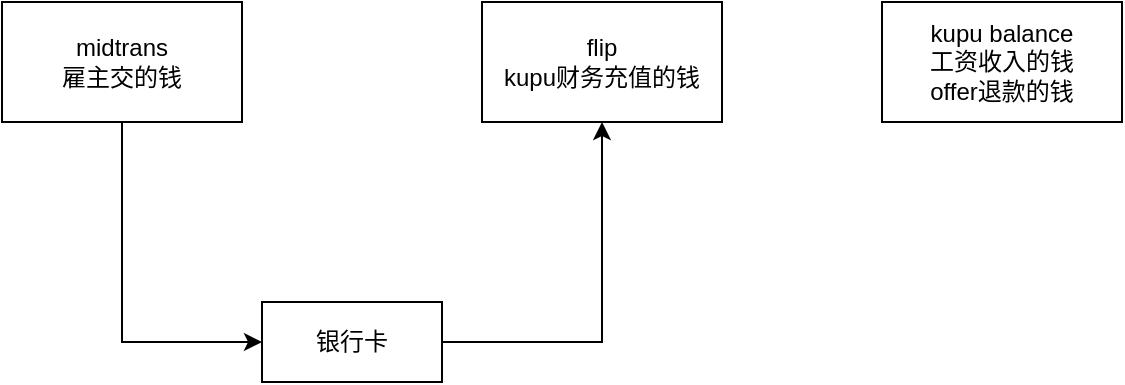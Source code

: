 <mxfile version="17.1.3" type="github">
  <diagram id="cj4baUlHVnVCXOmQPuqN" name="Page-1">
    <mxGraphModel dx="946" dy="545" grid="1" gridSize="10" guides="1" tooltips="1" connect="1" arrows="1" fold="1" page="1" pageScale="1" pageWidth="827" pageHeight="1169" math="0" shadow="0">
      <root>
        <mxCell id="0" />
        <mxCell id="1" parent="0" />
        <mxCell id="LLAAxi6rzCb25XloLpVb-8" style="edgeStyle=orthogonalEdgeStyle;rounded=0;orthogonalLoop=1;jettySize=auto;html=1;exitX=0.5;exitY=1;exitDx=0;exitDy=0;entryX=0;entryY=0.5;entryDx=0;entryDy=0;" edge="1" parent="1" source="LLAAxi6rzCb25XloLpVb-1" target="LLAAxi6rzCb25XloLpVb-7">
          <mxGeometry relative="1" as="geometry" />
        </mxCell>
        <mxCell id="LLAAxi6rzCb25XloLpVb-1" value="midtrans&lt;br&gt;雇主交的钱" style="rounded=0;whiteSpace=wrap;html=1;" vertex="1" parent="1">
          <mxGeometry x="80" y="90" width="120" height="60" as="geometry" />
        </mxCell>
        <mxCell id="LLAAxi6rzCb25XloLpVb-2" value="flip&lt;br&gt;kupu财务充值的钱" style="rounded=0;whiteSpace=wrap;html=1;" vertex="1" parent="1">
          <mxGeometry x="320" y="90" width="120" height="60" as="geometry" />
        </mxCell>
        <mxCell id="LLAAxi6rzCb25XloLpVb-3" value="kupu balance&lt;br&gt;工资收入的钱&lt;br&gt;offer退款的钱" style="rounded=0;whiteSpace=wrap;html=1;" vertex="1" parent="1">
          <mxGeometry x="520" y="90" width="120" height="60" as="geometry" />
        </mxCell>
        <mxCell id="LLAAxi6rzCb25XloLpVb-9" style="edgeStyle=orthogonalEdgeStyle;rounded=0;orthogonalLoop=1;jettySize=auto;html=1;exitX=1;exitY=0.5;exitDx=0;exitDy=0;entryX=0.5;entryY=1;entryDx=0;entryDy=0;" edge="1" parent="1" source="LLAAxi6rzCb25XloLpVb-7" target="LLAAxi6rzCb25XloLpVb-2">
          <mxGeometry relative="1" as="geometry" />
        </mxCell>
        <mxCell id="LLAAxi6rzCb25XloLpVb-7" value="银行卡" style="rounded=0;whiteSpace=wrap;html=1;" vertex="1" parent="1">
          <mxGeometry x="210" y="240" width="90" height="40" as="geometry" />
        </mxCell>
      </root>
    </mxGraphModel>
  </diagram>
</mxfile>
